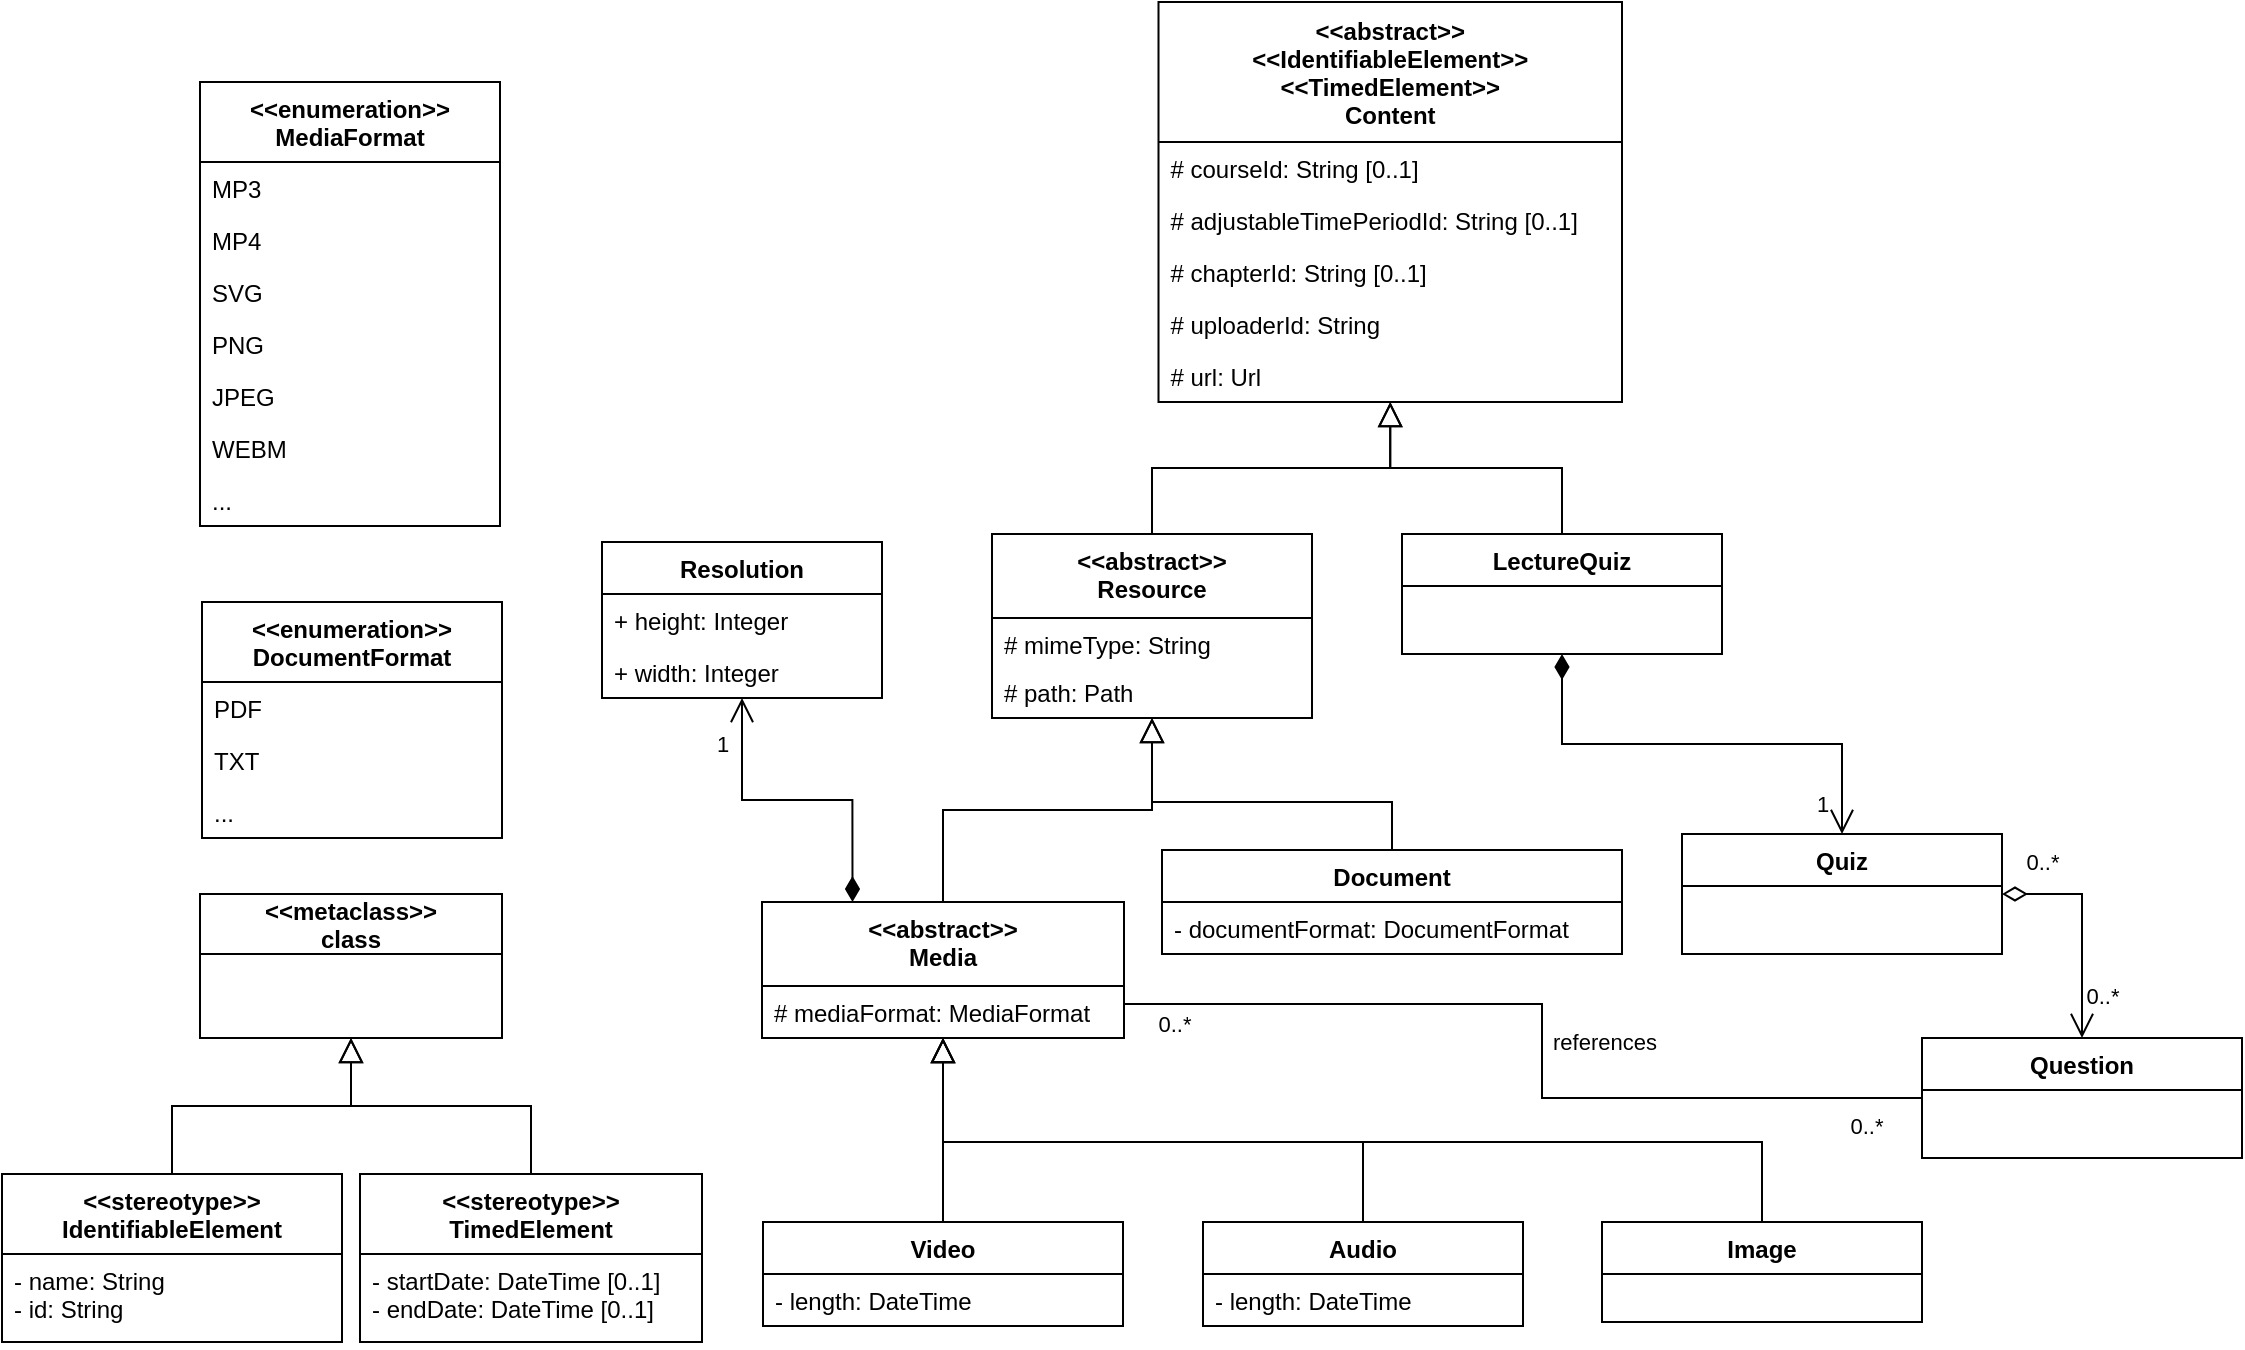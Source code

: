 <mxfile version="13.11.0" type="onedrive"><diagram id="phqGMbXYZ4xpar8fjEfx" name="Page-1"><mxGraphModel dx="981" dy="496" grid="1" gridSize="10" guides="1" tooltips="1" connect="1" arrows="1" fold="1" page="1" pageScale="1" pageWidth="850" pageHeight="1100" math="0" shadow="0"><root><mxCell id="0"/><mxCell id="1" parent="0"/><mxCell id="3_ML61PgPVA0a__P73IB-34" style="edgeStyle=orthogonalEdgeStyle;rounded=0;orthogonalLoop=1;jettySize=auto;html=1;entryX=0.5;entryY=0;entryDx=0;entryDy=0;startArrow=block;startFill=0;startSize=10;endArrow=none;endFill=0;endSize=10;targetPerimeterSpacing=0;" parent="1" source="3_ML61PgPVA0a__P73IB-1" target="3_ML61PgPVA0a__P73IB-5" edge="1"><mxGeometry relative="1" as="geometry"/></mxCell><mxCell id="3_ML61PgPVA0a__P73IB-35" style="edgeStyle=orthogonalEdgeStyle;rounded=0;orthogonalLoop=1;jettySize=auto;html=1;entryX=0.5;entryY=0;entryDx=0;entryDy=0;startArrow=block;startFill=0;startSize=10;endArrow=none;endFill=0;endSize=10;targetPerimeterSpacing=0;" parent="1" source="3_ML61PgPVA0a__P73IB-1" target="3_ML61PgPVA0a__P73IB-4" edge="1"><mxGeometry relative="1" as="geometry"><Array as="points"><mxPoint x="480" y="800"/><mxPoint x="890" y="800"/></Array></mxGeometry></mxCell><mxCell id="1xmcxUx8wFNffYx8StKx-6" style="edgeStyle=orthogonalEdgeStyle;rounded=0;orthogonalLoop=1;jettySize=auto;html=1;entryX=0.5;entryY=0;entryDx=0;entryDy=0;endArrow=none;endFill=0;endSize=10;startArrow=block;startFill=0;startSize=10;" parent="1" source="3_ML61PgPVA0a__P73IB-1" target="1xmcxUx8wFNffYx8StKx-4" edge="1"><mxGeometry relative="1" as="geometry"><Array as="points"><mxPoint x="480" y="800"/><mxPoint x="690" y="800"/></Array></mxGeometry></mxCell><mxCell id="3_ML61PgPVA0a__P73IB-1" value="&lt;&lt;abstract&gt;&gt;&#xA;Media" style="swimlane;fontStyle=1;align=center;verticalAlign=top;childLayout=stackLayout;horizontal=1;startSize=42;horizontalStack=0;resizeParent=1;resizeParentMax=0;resizeLast=0;collapsible=1;marginBottom=0;" parent="1" vertex="1"><mxGeometry x="390" y="680" width="181" height="68" as="geometry"/></mxCell><mxCell id="3_ML61PgPVA0a__P73IB-24" value="# mediaFormat: MediaFormat" style="text;strokeColor=none;fillColor=none;align=left;verticalAlign=top;spacingLeft=4;spacingRight=4;overflow=hidden;rotatable=0;points=[[0,0.5],[1,0.5]];portConstraint=eastwest;" parent="3_ML61PgPVA0a__P73IB-1" vertex="1"><mxGeometry y="42" width="181" height="26" as="geometry"/></mxCell><mxCell id="3_ML61PgPVA0a__P73IB-2" value="Document" style="swimlane;fontStyle=1;align=center;verticalAlign=top;childLayout=stackLayout;horizontal=1;startSize=26;horizontalStack=0;resizeParent=1;resizeParentMax=0;resizeLast=0;collapsible=1;marginBottom=0;" parent="1" vertex="1"><mxGeometry x="590" y="654" width="230" height="52" as="geometry"/></mxCell><mxCell id="3_ML61PgPVA0a__P73IB-49" value="- documentFormat: DocumentFormat" style="text;strokeColor=none;fillColor=none;align=left;verticalAlign=top;spacingLeft=4;spacingRight=4;overflow=hidden;rotatable=0;points=[[0,0.5],[1,0.5]];portConstraint=eastwest;" parent="3_ML61PgPVA0a__P73IB-2" vertex="1"><mxGeometry y="26" width="230" height="26" as="geometry"/></mxCell><mxCell id="1xmcxUx8wFNffYx8StKx-12" style="edgeStyle=orthogonalEdgeStyle;rounded=0;orthogonalLoop=1;jettySize=auto;html=1;entryX=0.5;entryY=0;entryDx=0;entryDy=0;startArrow=diamondThin;startFill=1;startSize=10;endArrow=open;endFill=0;endSize=10;" parent="1" source="3_ML61PgPVA0a__P73IB-3" target="1xmcxUx8wFNffYx8StKx-11" edge="1"><mxGeometry relative="1" as="geometry"/></mxCell><mxCell id="1xmcxUx8wFNffYx8StKx-14" value="1" style="edgeLabel;html=1;align=center;verticalAlign=middle;resizable=0;points=[];" parent="1xmcxUx8wFNffYx8StKx-12" vertex="1" connectable="0"><mxGeometry x="0.871" y="-3" relative="1" as="geometry"><mxPoint x="-7" as="offset"/></mxGeometry></mxCell><mxCell id="3_ML61PgPVA0a__P73IB-3" value="LectureQuiz" style="swimlane;fontStyle=1;align=center;verticalAlign=top;childLayout=stackLayout;horizontal=1;startSize=26;horizontalStack=0;resizeParent=1;resizeParentMax=0;resizeLast=0;collapsible=1;marginBottom=0;" parent="1" vertex="1"><mxGeometry x="710" y="496" width="160" height="60" as="geometry"/></mxCell><mxCell id="3_ML61PgPVA0a__P73IB-4" value="Image" style="swimlane;fontStyle=1;align=center;verticalAlign=top;childLayout=stackLayout;horizontal=1;startSize=26;horizontalStack=0;resizeParent=1;resizeParentMax=0;resizeLast=0;collapsible=1;marginBottom=0;" parent="1" vertex="1"><mxGeometry x="810" y="840" width="160" height="50" as="geometry"/></mxCell><mxCell id="3_ML61PgPVA0a__P73IB-5" value="Video" style="swimlane;fontStyle=1;align=center;verticalAlign=top;childLayout=stackLayout;horizontal=1;startSize=26;horizontalStack=0;resizeParent=1;resizeParentMax=0;resizeLast=0;collapsible=1;marginBottom=0;" parent="1" vertex="1"><mxGeometry x="390.5" y="840" width="180" height="52" as="geometry"/></mxCell><mxCell id="3_ML61PgPVA0a__P73IB-29" value="- length: DateTime" style="text;strokeColor=none;fillColor=none;align=left;verticalAlign=top;spacingLeft=4;spacingRight=4;overflow=hidden;rotatable=0;points=[[0,0.5],[1,0.5]];portConstraint=eastwest;" parent="3_ML61PgPVA0a__P73IB-5" vertex="1"><mxGeometry y="26" width="180" height="26" as="geometry"/></mxCell><mxCell id="3_ML61PgPVA0a__P73IB-8" value="" style="endArrow=block;endSize=10;endFill=0;shadow=0;strokeWidth=1;rounded=0;edgeStyle=elbowEdgeStyle;elbow=vertical;exitX=0.5;exitY=0;exitDx=0;exitDy=0;entryX=0.5;entryY=1;entryDx=0;entryDy=0;" parent="1" source="3_ML61PgPVA0a__P73IB-1" target="3_ML61PgPVA0a__P73IB-16" edge="1"><mxGeometry width="160" relative="1" as="geometry"><mxPoint x="291" y="636" as="sourcePoint"/><mxPoint x="581" y="564.112" as="targetPoint"/><Array as="points"/></mxGeometry></mxCell><mxCell id="3_ML61PgPVA0a__P73IB-9" value="" style="endArrow=block;endSize=10;endFill=0;shadow=0;strokeWidth=1;rounded=0;edgeStyle=elbowEdgeStyle;elbow=vertical;exitX=0.5;exitY=0;exitDx=0;exitDy=0;entryX=0.5;entryY=1;entryDx=0;entryDy=0;" parent="1" source="3_ML61PgPVA0a__P73IB-2" target="3_ML61PgPVA0a__P73IB-16" edge="1"><mxGeometry width="160" relative="1" as="geometry"><mxPoint x="301" y="646" as="sourcePoint"/><mxPoint x="580.72" y="564.112" as="targetPoint"/><Array as="points"><mxPoint x="640" y="630"/></Array></mxGeometry></mxCell><mxCell id="3_ML61PgPVA0a__P73IB-10" value="" style="endArrow=block;endSize=10;endFill=0;shadow=0;strokeWidth=1;rounded=0;edgeStyle=elbowEdgeStyle;elbow=vertical;exitX=0.5;exitY=0;exitDx=0;exitDy=0;entryX=0.5;entryY=1;entryDx=0;entryDy=0;" parent="1" source="3_ML61PgPVA0a__P73IB-3" target="3_ML61PgPVA0a__P73IB-11" edge="1"><mxGeometry width="160" relative="1" as="geometry"><mxPoint x="881" y="647" as="sourcePoint"/><mxPoint x="725" y="395" as="targetPoint"/><Array as="points"/></mxGeometry></mxCell><mxCell id="3_ML61PgPVA0a__P73IB-11" value="&lt;&lt;abstract&gt;&gt;&#xA;&lt;&lt;IdentifiableElement&gt;&gt;&#xA;&lt;&lt;TimedElement&gt;&gt;&#xA;Content" style="swimlane;fontStyle=1;childLayout=stackLayout;horizontal=1;startSize=70;fillColor=none;horizontalStack=0;resizeParent=1;resizeParentMax=0;resizeLast=0;collapsible=1;marginBottom=0;" parent="1" vertex="1"><mxGeometry x="588.25" y="230" width="231.75" height="200" as="geometry"/></mxCell><mxCell id="3_ML61PgPVA0a__P73IB-51" value="# courseId: String [0..1]" style="text;strokeColor=none;fillColor=none;align=left;verticalAlign=top;spacingLeft=4;spacingRight=4;overflow=hidden;rotatable=0;points=[[0,0.5],[1,0.5]];portConstraint=eastwest;" parent="3_ML61PgPVA0a__P73IB-11" vertex="1"><mxGeometry y="70" width="231.75" height="26" as="geometry"/></mxCell><mxCell id="1xmcxUx8wFNffYx8StKx-1" value="# adjustableTimePeriodId: String [0..1]" style="text;strokeColor=none;fillColor=none;align=left;verticalAlign=top;spacingLeft=4;spacingRight=4;overflow=hidden;rotatable=0;points=[[0,0.5],[1,0.5]];portConstraint=eastwest;fontStyle=0" parent="3_ML61PgPVA0a__P73IB-11" vertex="1"><mxGeometry y="96" width="231.75" height="26" as="geometry"/></mxCell><mxCell id="1xmcxUx8wFNffYx8StKx-2" value="# chapterId: String [0..1]" style="text;strokeColor=none;fillColor=none;align=left;verticalAlign=top;spacingLeft=4;spacingRight=4;overflow=hidden;rotatable=0;points=[[0,0.5],[1,0.5]];portConstraint=eastwest;" parent="3_ML61PgPVA0a__P73IB-11" vertex="1"><mxGeometry y="122" width="231.75" height="26" as="geometry"/></mxCell><mxCell id="1xmcxUx8wFNffYx8StKx-3" value="# uploaderId: String" style="text;strokeColor=none;fillColor=none;align=left;verticalAlign=top;spacingLeft=4;spacingRight=4;overflow=hidden;rotatable=0;points=[[0,0.5],[1,0.5]];portConstraint=eastwest;" parent="3_ML61PgPVA0a__P73IB-11" vertex="1"><mxGeometry y="148" width="231.75" height="26" as="geometry"/></mxCell><mxCell id="3_ML61PgPVA0a__P73IB-20" value="# url: Url" style="text;strokeColor=none;fillColor=none;align=left;verticalAlign=top;spacingLeft=4;spacingRight=4;overflow=hidden;rotatable=0;points=[[0,0.5],[1,0.5]];portConstraint=eastwest;" parent="3_ML61PgPVA0a__P73IB-11" vertex="1"><mxGeometry y="174" width="231.75" height="26" as="geometry"/></mxCell><mxCell id="3_ML61PgPVA0a__P73IB-17" style="edgeStyle=orthogonalEdgeStyle;rounded=0;orthogonalLoop=1;jettySize=auto;html=1;exitX=0.5;exitY=0;exitDx=0;exitDy=0;entryX=0.5;entryY=1;entryDx=0;entryDy=0;endArrow=block;endFill=0;endSize=10;" parent="1" source="3_ML61PgPVA0a__P73IB-16" target="3_ML61PgPVA0a__P73IB-11" edge="1"><mxGeometry relative="1" as="geometry"/></mxCell><mxCell id="3_ML61PgPVA0a__P73IB-16" value="&lt;&lt;abstract&gt;&gt;&#xA;Resource" style="swimlane;fontStyle=1;align=center;verticalAlign=top;childLayout=stackLayout;horizontal=1;startSize=42;horizontalStack=0;resizeParent=1;resizeParentMax=0;resizeLast=0;collapsible=1;marginBottom=0;" parent="1" vertex="1"><mxGeometry x="505" y="496" width="160" height="92" as="geometry"/></mxCell><mxCell id="3_ML61PgPVA0a__P73IB-27" value="# mimeType: String" style="text;strokeColor=none;fillColor=none;align=left;verticalAlign=top;spacingLeft=4;spacingRight=4;overflow=hidden;rotatable=0;points=[[0,0.5],[1,0.5]];portConstraint=eastwest;" parent="3_ML61PgPVA0a__P73IB-16" vertex="1"><mxGeometry y="42" width="160" height="24" as="geometry"/></mxCell><mxCell id="3_ML61PgPVA0a__P73IB-18" value="# path: Path" style="text;strokeColor=none;fillColor=none;align=left;verticalAlign=top;spacingLeft=4;spacingRight=4;overflow=hidden;rotatable=0;points=[[0,0.5],[1,0.5]];portConstraint=eastwest;" parent="3_ML61PgPVA0a__P73IB-16" vertex="1"><mxGeometry y="66" width="160" height="26" as="geometry"/></mxCell><mxCell id="3_ML61PgPVA0a__P73IB-41" value="&lt;&lt;enumeration&gt;&gt;&#xA;MediaFormat" style="swimlane;fontStyle=1;childLayout=stackLayout;horizontal=1;startSize=40;fillColor=none;horizontalStack=0;resizeParent=1;resizeParentMax=0;resizeLast=0;collapsible=1;marginBottom=0;" parent="1" vertex="1"><mxGeometry x="109" y="270" width="150" height="222" as="geometry"/></mxCell><mxCell id="3_ML61PgPVA0a__P73IB-42" value="MP3" style="text;strokeColor=none;fillColor=none;align=left;verticalAlign=top;spacingLeft=4;spacingRight=4;overflow=hidden;rotatable=0;points=[[0,0.5],[1,0.5]];portConstraint=eastwest;" parent="3_ML61PgPVA0a__P73IB-41" vertex="1"><mxGeometry y="40" width="150" height="26" as="geometry"/></mxCell><mxCell id="3_ML61PgPVA0a__P73IB-43" value="MP4" style="text;strokeColor=none;fillColor=none;align=left;verticalAlign=top;spacingLeft=4;spacingRight=4;overflow=hidden;rotatable=0;points=[[0,0.5],[1,0.5]];portConstraint=eastwest;" parent="3_ML61PgPVA0a__P73IB-41" vertex="1"><mxGeometry y="66" width="150" height="26" as="geometry"/></mxCell><mxCell id="1xmcxUx8wFNffYx8StKx-8" value="SVG" style="text;strokeColor=none;fillColor=none;align=left;verticalAlign=top;spacingLeft=4;spacingRight=4;overflow=hidden;rotatable=0;points=[[0,0.5],[1,0.5]];portConstraint=eastwest;" parent="3_ML61PgPVA0a__P73IB-41" vertex="1"><mxGeometry y="92" width="150" height="26" as="geometry"/></mxCell><mxCell id="1xmcxUx8wFNffYx8StKx-7" value="PNG" style="text;strokeColor=none;fillColor=none;align=left;verticalAlign=top;spacingLeft=4;spacingRight=4;overflow=hidden;rotatable=0;points=[[0,0.5],[1,0.5]];portConstraint=eastwest;" parent="3_ML61PgPVA0a__P73IB-41" vertex="1"><mxGeometry y="118" width="150" height="26" as="geometry"/></mxCell><mxCell id="hPEZA3XPatdMKHx9fiZ3-1" value="JPEG" style="text;strokeColor=none;fillColor=none;align=left;verticalAlign=top;spacingLeft=4;spacingRight=4;overflow=hidden;rotatable=0;points=[[0,0.5],[1,0.5]];portConstraint=eastwest;" parent="3_ML61PgPVA0a__P73IB-41" vertex="1"><mxGeometry y="144" width="150" height="26" as="geometry"/></mxCell><mxCell id="3_ML61PgPVA0a__P73IB-44" value="WEBM" style="text;strokeColor=none;fillColor=none;align=left;verticalAlign=top;spacingLeft=4;spacingRight=4;overflow=hidden;rotatable=0;points=[[0,0.5],[1,0.5]];portConstraint=eastwest;" parent="3_ML61PgPVA0a__P73IB-41" vertex="1"><mxGeometry y="170" width="150" height="26" as="geometry"/></mxCell><mxCell id="04N2e6VKy5jayxwEGD3O-5" value="..." style="text;strokeColor=none;fillColor=none;align=left;verticalAlign=top;spacingLeft=4;spacingRight=4;overflow=hidden;rotatable=0;points=[[0,0.5],[1,0.5]];portConstraint=eastwest;" parent="3_ML61PgPVA0a__P73IB-41" vertex="1"><mxGeometry y="196" width="150" height="26" as="geometry"/></mxCell><mxCell id="3_ML61PgPVA0a__P73IB-45" value="&lt;&lt;enumeration&gt;&gt;&#xA;DocumentFormat" style="swimlane;fontStyle=1;childLayout=stackLayout;horizontal=1;startSize=40;fillColor=none;horizontalStack=0;resizeParent=1;resizeParentMax=0;resizeLast=0;collapsible=1;marginBottom=0;" parent="1" vertex="1"><mxGeometry x="110" y="530" width="150" height="118" as="geometry"/></mxCell><mxCell id="3_ML61PgPVA0a__P73IB-46" value="PDF" style="text;strokeColor=none;fillColor=none;align=left;verticalAlign=top;spacingLeft=4;spacingRight=4;overflow=hidden;rotatable=0;points=[[0,0.5],[1,0.5]];portConstraint=eastwest;" parent="3_ML61PgPVA0a__P73IB-45" vertex="1"><mxGeometry y="40" width="150" height="26" as="geometry"/></mxCell><mxCell id="3_ML61PgPVA0a__P73IB-47" value="TXT" style="text;strokeColor=none;fillColor=none;align=left;verticalAlign=top;spacingLeft=4;spacingRight=4;overflow=hidden;rotatable=0;points=[[0,0.5],[1,0.5]];portConstraint=eastwest;" parent="3_ML61PgPVA0a__P73IB-45" vertex="1"><mxGeometry y="66" width="150" height="26" as="geometry"/></mxCell><mxCell id="04N2e6VKy5jayxwEGD3O-6" value="..." style="text;strokeColor=none;fillColor=none;align=left;verticalAlign=top;spacingLeft=4;spacingRight=4;overflow=hidden;rotatable=0;points=[[0,0.5],[1,0.5]];portConstraint=eastwest;" parent="3_ML61PgPVA0a__P73IB-45" vertex="1"><mxGeometry y="92" width="150" height="26" as="geometry"/></mxCell><mxCell id="1xmcxUx8wFNffYx8StKx-9" style="edgeStyle=orthogonalEdgeStyle;rounded=0;orthogonalLoop=1;jettySize=auto;html=1;entryX=0.5;entryY=0;entryDx=0;entryDy=0;startArrow=block;startFill=0;startSize=10;endArrow=none;endFill=0;endSize=10;" parent="1" source="3_ML61PgPVA0a__P73IB-52" target="3_ML61PgPVA0a__P73IB-54" edge="1"><mxGeometry relative="1" as="geometry"/></mxCell><mxCell id="1xmcxUx8wFNffYx8StKx-10" style="edgeStyle=orthogonalEdgeStyle;rounded=0;orthogonalLoop=1;jettySize=auto;html=1;entryX=0.5;entryY=0;entryDx=0;entryDy=0;startArrow=block;startFill=0;startSize=10;endArrow=none;endFill=0;endSize=10;" parent="1" source="3_ML61PgPVA0a__P73IB-52" target="3_ML61PgPVA0a__P73IB-56" edge="1"><mxGeometry relative="1" as="geometry"/></mxCell><mxCell id="3_ML61PgPVA0a__P73IB-52" value="&lt;&lt;metaclass&gt;&gt;&#xA;class" style="swimlane;fontStyle=1;childLayout=stackLayout;horizontal=1;startSize=30;fillColor=none;horizontalStack=0;resizeParent=1;resizeParentMax=0;resizeLast=0;collapsible=1;marginBottom=0;fontSize=12;" parent="1" vertex="1"><mxGeometry x="109" y="676" width="151" height="72" as="geometry"/></mxCell><mxCell id="3_ML61PgPVA0a__P73IB-54" value="&lt;&lt;stereotype&gt;&gt;&#xA;IdentifiableElement" style="swimlane;fontStyle=1;align=center;verticalAlign=top;childLayout=stackLayout;horizontal=1;startSize=40;horizontalStack=0;resizeParent=1;resizeParentMax=0;resizeLast=0;collapsible=1;marginBottom=0;" parent="1" vertex="1"><mxGeometry x="10" y="816" width="170" height="84" as="geometry"/></mxCell><mxCell id="3_ML61PgPVA0a__P73IB-55" value="- name: String&#xA;- id: String" style="text;strokeColor=none;fillColor=none;align=left;verticalAlign=top;spacingLeft=4;spacingRight=4;overflow=hidden;rotatable=0;points=[[0,0.5],[1,0.5]];portConstraint=eastwest;" parent="3_ML61PgPVA0a__P73IB-54" vertex="1"><mxGeometry y="40" width="170" height="44" as="geometry"/></mxCell><mxCell id="3_ML61PgPVA0a__P73IB-56" value="&lt;&lt;stereotype&gt;&gt;&#xA;TimedElement" style="swimlane;fontStyle=1;align=center;verticalAlign=top;childLayout=stackLayout;horizontal=1;startSize=40;horizontalStack=0;resizeParent=1;resizeParentMax=0;resizeLast=0;collapsible=1;marginBottom=0;" parent="1" vertex="1"><mxGeometry x="189" y="816" width="171" height="84" as="geometry"/></mxCell><mxCell id="3_ML61PgPVA0a__P73IB-57" value="- startDate: DateTime [0..1]&#xA;- endDate: DateTime [0..1]" style="text;strokeColor=none;fillColor=none;align=left;verticalAlign=top;spacingLeft=4;spacingRight=4;overflow=hidden;rotatable=0;points=[[0,0.5],[1,0.5]];portConstraint=eastwest;" parent="3_ML61PgPVA0a__P73IB-56" vertex="1"><mxGeometry y="40" width="171" height="44" as="geometry"/></mxCell><mxCell id="1xmcxUx8wFNffYx8StKx-4" value="Audio" style="swimlane;fontStyle=1;align=center;verticalAlign=top;childLayout=stackLayout;horizontal=1;startSize=26;horizontalStack=0;resizeParent=1;resizeParentMax=0;resizeLast=0;collapsible=1;marginBottom=0;" parent="1" vertex="1"><mxGeometry x="610.5" y="840" width="160" height="52" as="geometry"/></mxCell><mxCell id="qgt7UFLaPDZMMHoyVX8g-7" value="- length: DateTime" style="text;strokeColor=none;fillColor=none;align=left;verticalAlign=top;spacingLeft=4;spacingRight=4;overflow=hidden;rotatable=0;points=[[0,0.5],[1,0.5]];portConstraint=eastwest;" parent="1xmcxUx8wFNffYx8StKx-4" vertex="1"><mxGeometry y="26" width="160" height="26" as="geometry"/></mxCell><mxCell id="1xmcxUx8wFNffYx8StKx-15" style="edgeStyle=orthogonalEdgeStyle;rounded=0;orthogonalLoop=1;jettySize=auto;html=1;exitX=0;exitY=0.5;exitDx=0;exitDy=0;startArrow=none;startFill=0;startSize=10;endArrow=none;endFill=0;endSize=10;entryX=1;entryY=0.75;entryDx=0;entryDy=0;" parent="1" source="hPEZA3XPatdMKHx9fiZ3-2" target="3_ML61PgPVA0a__P73IB-1" edge="1"><mxGeometry relative="1" as="geometry"><mxPoint x="600" y="730" as="targetPoint"/><Array as="points"><mxPoint x="780" y="778"/><mxPoint x="780" y="731"/></Array></mxGeometry></mxCell><mxCell id="1xmcxUx8wFNffYx8StKx-16" value="0..*" style="edgeLabel;html=1;align=center;verticalAlign=middle;resizable=0;points=[];" parent="1xmcxUx8wFNffYx8StKx-15" vertex="1" connectable="0"><mxGeometry x="0.87" y="1" relative="1" as="geometry"><mxPoint x="-3.81" y="9" as="offset"/></mxGeometry></mxCell><mxCell id="1xmcxUx8wFNffYx8StKx-17" value="0..*" style="edgeLabel;html=1;align=center;verticalAlign=middle;resizable=0;points=[];" parent="1xmcxUx8wFNffYx8StKx-15" vertex="1" connectable="0"><mxGeometry x="-0.919" relative="1" as="geometry"><mxPoint x="-10" y="13.81" as="offset"/></mxGeometry></mxCell><mxCell id="1xmcxUx8wFNffYx8StKx-18" value="references" style="edgeLabel;html=1;align=center;verticalAlign=middle;resizable=0;points=[];" parent="1xmcxUx8wFNffYx8StKx-15" vertex="1" connectable="0"><mxGeometry x="0.124" y="2" relative="1" as="geometry"><mxPoint x="44.07" y="16.97" as="offset"/></mxGeometry></mxCell><mxCell id="hPEZA3XPatdMKHx9fiZ3-3" style="edgeStyle=orthogonalEdgeStyle;rounded=0;orthogonalLoop=1;jettySize=auto;html=1;exitX=1;exitY=0.5;exitDx=0;exitDy=0;entryX=0.5;entryY=0;entryDx=0;entryDy=0;startArrow=diamondThin;startFill=0;endArrow=open;endFill=0;startSize=10;endSize=10;" parent="1" source="1xmcxUx8wFNffYx8StKx-11" target="hPEZA3XPatdMKHx9fiZ3-2" edge="1"><mxGeometry relative="1" as="geometry"/></mxCell><mxCell id="04N2e6VKy5jayxwEGD3O-2" value="0..*" style="edgeLabel;html=1;align=center;verticalAlign=middle;resizable=0;points=[];" parent="hPEZA3XPatdMKHx9fiZ3-3" vertex="1" connectable="0"><mxGeometry x="0.616" y="-2" relative="1" as="geometry"><mxPoint x="12" as="offset"/></mxGeometry></mxCell><mxCell id="04N2e6VKy5jayxwEGD3O-4" value="0..*" style="edgeLabel;html=1;align=center;verticalAlign=middle;resizable=0;points=[];" parent="hPEZA3XPatdMKHx9fiZ3-3" vertex="1" connectable="0"><mxGeometry x="-0.564" y="-2" relative="1" as="geometry"><mxPoint x="-4.29" y="-18" as="offset"/></mxGeometry></mxCell><mxCell id="1xmcxUx8wFNffYx8StKx-11" value="Quiz" style="swimlane;fontStyle=1;align=center;verticalAlign=top;childLayout=stackLayout;horizontal=1;startSize=26;horizontalStack=0;resizeParent=1;resizeParentMax=0;resizeLast=0;collapsible=1;marginBottom=0;" parent="1" vertex="1"><mxGeometry x="850" y="646" width="160" height="60" as="geometry"/></mxCell><mxCell id="qgt7UFLaPDZMMHoyVX8g-6" style="edgeStyle=orthogonalEdgeStyle;rounded=0;orthogonalLoop=1;jettySize=auto;html=1;entryX=0.25;entryY=0;entryDx=0;entryDy=0;endArrow=diamondThin;endFill=1;startArrow=open;startFill=0;endSize=10;startSize=10;" parent="1" source="qgt7UFLaPDZMMHoyVX8g-2" target="3_ML61PgPVA0a__P73IB-1" edge="1"><mxGeometry relative="1" as="geometry"><mxPoint x="370" y="590" as="targetPoint"/></mxGeometry></mxCell><mxCell id="qgt7UFLaPDZMMHoyVX8g-8" value="1" style="edgeLabel;html=1;align=center;verticalAlign=middle;resizable=0;points=[];" parent="qgt7UFLaPDZMMHoyVX8g-6" vertex="1" connectable="0"><mxGeometry x="-0.478" y="-1" relative="1" as="geometry"><mxPoint x="-9" y="-18.1" as="offset"/></mxGeometry></mxCell><mxCell id="qgt7UFLaPDZMMHoyVX8g-2" value="Resolution" style="swimlane;fontStyle=1;childLayout=stackLayout;horizontal=1;startSize=26;fillColor=none;horizontalStack=0;resizeParent=1;resizeParentMax=0;resizeLast=0;collapsible=1;marginBottom=0;" parent="1" vertex="1"><mxGeometry x="310" y="500" width="140" height="78" as="geometry"/></mxCell><mxCell id="qgt7UFLaPDZMMHoyVX8g-3" value="+ height: Integer" style="text;strokeColor=none;fillColor=none;align=left;verticalAlign=top;spacingLeft=4;spacingRight=4;overflow=hidden;rotatable=0;points=[[0,0.5],[1,0.5]];portConstraint=eastwest;" parent="qgt7UFLaPDZMMHoyVX8g-2" vertex="1"><mxGeometry y="26" width="140" height="26" as="geometry"/></mxCell><mxCell id="qgt7UFLaPDZMMHoyVX8g-4" value="+ width: Integer" style="text;strokeColor=none;fillColor=none;align=left;verticalAlign=top;spacingLeft=4;spacingRight=4;overflow=hidden;rotatable=0;points=[[0,0.5],[1,0.5]];portConstraint=eastwest;" parent="qgt7UFLaPDZMMHoyVX8g-2" vertex="1"><mxGeometry y="52" width="140" height="26" as="geometry"/></mxCell><mxCell id="hPEZA3XPatdMKHx9fiZ3-2" value="Question" style="swimlane;fontStyle=1;align=center;verticalAlign=top;childLayout=stackLayout;horizontal=1;startSize=26;horizontalStack=0;resizeParent=1;resizeParentMax=0;resizeLast=0;collapsible=1;marginBottom=0;" parent="1" vertex="1"><mxGeometry x="970" y="748" width="160" height="60" as="geometry"/></mxCell></root></mxGraphModel></diagram></mxfile>